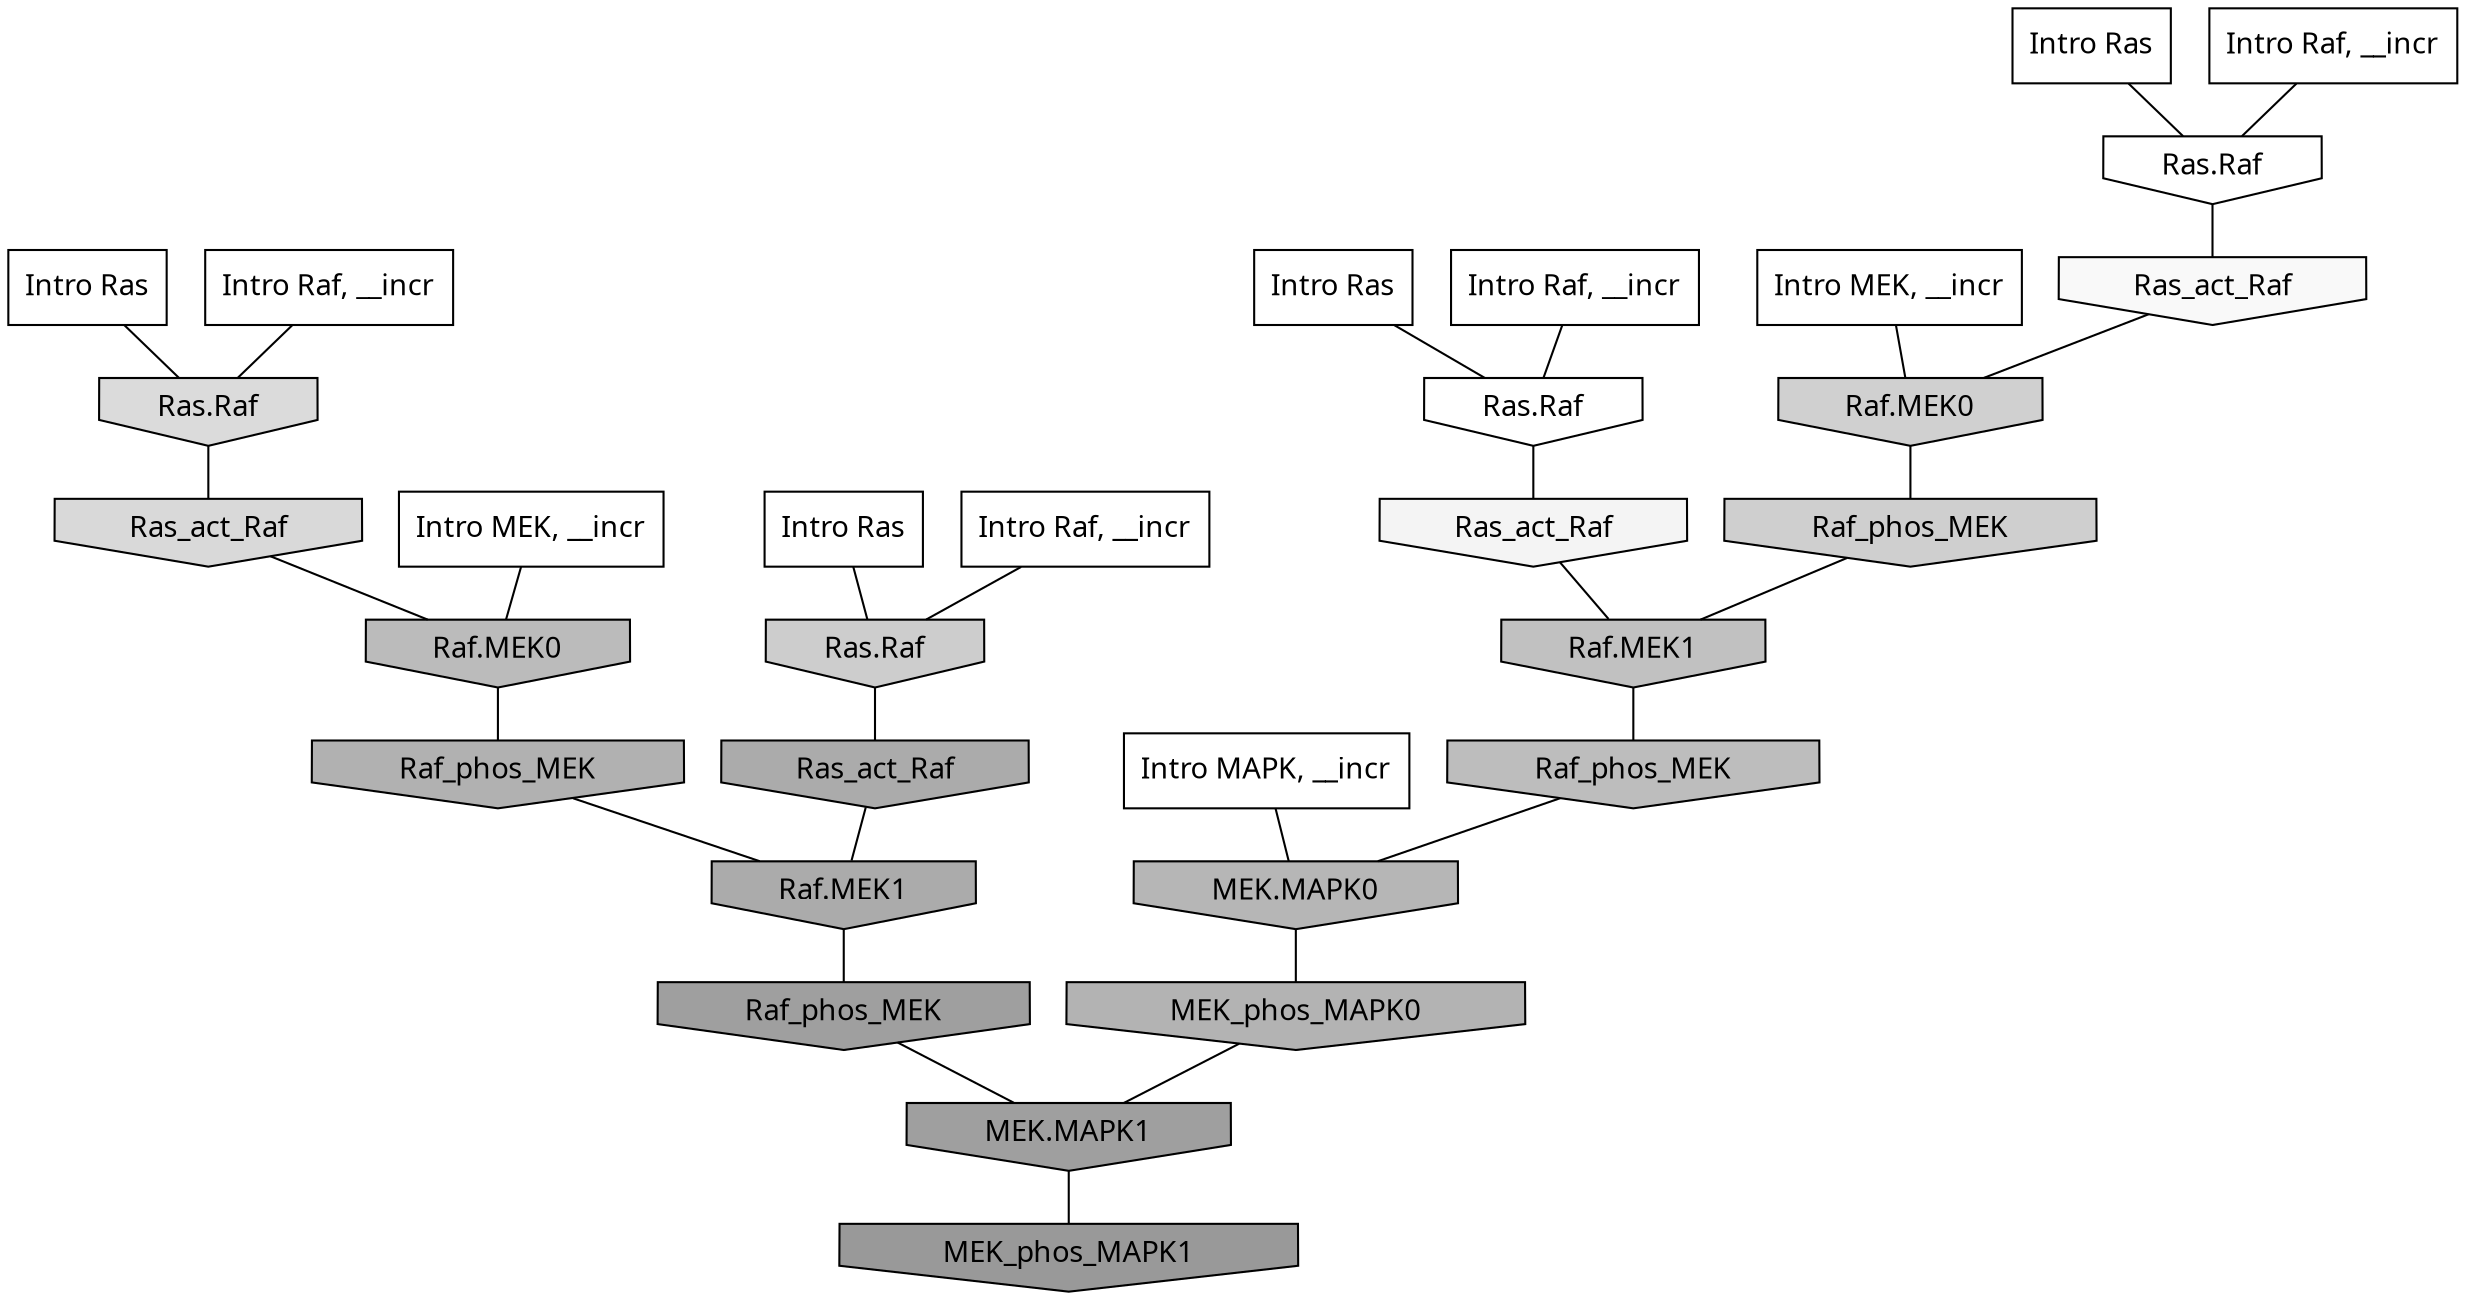 digraph G{
  rankdir="TB";
  ranksep=0.30;
  node [fontname="CMU Serif"];
  edge [fontname="CMU Serif"];
  
  3 [label="Intro Ras", shape=rectangle, style=filled, fillcolor="0.000 0.000 1.000"]
  
  32 [label="Intro Ras", shape=rectangle, style=filled, fillcolor="0.000 0.000 1.000"]
  
  49 [label="Intro Ras", shape=rectangle, style=filled, fillcolor="0.000 0.000 1.000"]
  
  84 [label="Intro Ras", shape=rectangle, style=filled, fillcolor="0.000 0.000 1.000"]
  
  600 [label="Intro Raf, __incr", shape=rectangle, style=filled, fillcolor="0.000 0.000 1.000"]
  
  677 [label="Intro Raf, __incr", shape=rectangle, style=filled, fillcolor="0.000 0.000 1.000"]
  
  856 [label="Intro Raf, __incr", shape=rectangle, style=filled, fillcolor="0.000 0.000 1.000"]
  
  938 [label="Intro Raf, __incr", shape=rectangle, style=filled, fillcolor="0.000 0.000 1.000"]
  
  1212 [label="Intro MEK, __incr", shape=rectangle, style=filled, fillcolor="0.000 0.000 1.000"]
  
  1972 [label="Intro MEK, __incr", shape=rectangle, style=filled, fillcolor="0.000 0.000 1.000"]
  
  2591 [label="Intro MAPK, __incr", shape=rectangle, style=filled, fillcolor="0.000 0.000 1.000"]
  
  3203 [label="Ras.Raf", shape=invhouse, style=filled, fillcolor="0.000 0.000 1.000"]
  
  3267 [label="Ras.Raf", shape=invhouse, style=filled, fillcolor="0.000 0.000 1.000"]
  
  3472 [label="Ras_act_Raf", shape=invhouse, style=filled, fillcolor="0.000 0.000 0.973"]
  
  3589 [label="Ras_act_Raf", shape=invhouse, style=filled, fillcolor="0.000 0.000 0.956"]
  
  4907 [label="Ras.Raf", shape=invhouse, style=filled, fillcolor="0.000 0.000 0.857"]
  
  5018 [label="Ras_act_Raf", shape=invhouse, style=filled, fillcolor="0.000 0.000 0.849"]
  
  5556 [label="Raf.MEK0", shape=invhouse, style=filled, fillcolor="0.000 0.000 0.815"]
  
  5611 [label="Raf_phos_MEK", shape=invhouse, style=filled, fillcolor="0.000 0.000 0.812"]
  
  5779 [label="Ras.Raf", shape=invhouse, style=filled, fillcolor="0.000 0.000 0.803"]
  
  6791 [label="Raf.MEK1", shape=invhouse, style=filled, fillcolor="0.000 0.000 0.754"]
  
  7126 [label="Raf_phos_MEK", shape=invhouse, style=filled, fillcolor="0.000 0.000 0.742"]
  
  7486 [label="Raf.MEK0", shape=invhouse, style=filled, fillcolor="0.000 0.000 0.731"]
  
  7984 [label="MEK.MAPK0", shape=invhouse, style=filled, fillcolor="0.000 0.000 0.713"]
  
  8343 [label="MEK_phos_MAPK0", shape=invhouse, style=filled, fillcolor="0.000 0.000 0.702"]
  
  8662 [label="Raf_phos_MEK", shape=invhouse, style=filled, fillcolor="0.000 0.000 0.692"]
  
  9399 [label="Ras_act_Raf", shape=invhouse, style=filled, fillcolor="0.000 0.000 0.670"]
  
  9405 [label="Raf.MEK1", shape=invhouse, style=filled, fillcolor="0.000 0.000 0.670"]
  
  11521 [label="Raf_phos_MEK", shape=invhouse, style=filled, fillcolor="0.000 0.000 0.624"]
  
  11523 [label="MEK.MAPK1", shape=invhouse, style=filled, fillcolor="0.000 0.000 0.624"]
  
  12881 [label="MEK_phos_MAPK1", shape=invhouse, style=filled, fillcolor="0.000 0.000 0.600"]
  
  
  11523 -> 12881 [dir=none, color="0.000 0.000 0.000"] 
  11521 -> 11523 [dir=none, color="0.000 0.000 0.000"] 
  9405 -> 11521 [dir=none, color="0.000 0.000 0.000"] 
  9399 -> 9405 [dir=none, color="0.000 0.000 0.000"] 
  8662 -> 9405 [dir=none, color="0.000 0.000 0.000"] 
  8343 -> 11523 [dir=none, color="0.000 0.000 0.000"] 
  7984 -> 8343 [dir=none, color="0.000 0.000 0.000"] 
  7486 -> 8662 [dir=none, color="0.000 0.000 0.000"] 
  7126 -> 7984 [dir=none, color="0.000 0.000 0.000"] 
  6791 -> 7126 [dir=none, color="0.000 0.000 0.000"] 
  5779 -> 9399 [dir=none, color="0.000 0.000 0.000"] 
  5611 -> 6791 [dir=none, color="0.000 0.000 0.000"] 
  5556 -> 5611 [dir=none, color="0.000 0.000 0.000"] 
  5018 -> 7486 [dir=none, color="0.000 0.000 0.000"] 
  4907 -> 5018 [dir=none, color="0.000 0.000 0.000"] 
  3589 -> 6791 [dir=none, color="0.000 0.000 0.000"] 
  3472 -> 5556 [dir=none, color="0.000 0.000 0.000"] 
  3267 -> 3472 [dir=none, color="0.000 0.000 0.000"] 
  3203 -> 3589 [dir=none, color="0.000 0.000 0.000"] 
  2591 -> 7984 [dir=none, color="0.000 0.000 0.000"] 
  1972 -> 5556 [dir=none, color="0.000 0.000 0.000"] 
  1212 -> 7486 [dir=none, color="0.000 0.000 0.000"] 
  938 -> 3267 [dir=none, color="0.000 0.000 0.000"] 
  856 -> 5779 [dir=none, color="0.000 0.000 0.000"] 
  677 -> 3203 [dir=none, color="0.000 0.000 0.000"] 
  600 -> 4907 [dir=none, color="0.000 0.000 0.000"] 
  84 -> 3203 [dir=none, color="0.000 0.000 0.000"] 
  49 -> 3267 [dir=none, color="0.000 0.000 0.000"] 
  32 -> 5779 [dir=none, color="0.000 0.000 0.000"] 
  3 -> 4907 [dir=none, color="0.000 0.000 0.000"] 
  
  }
